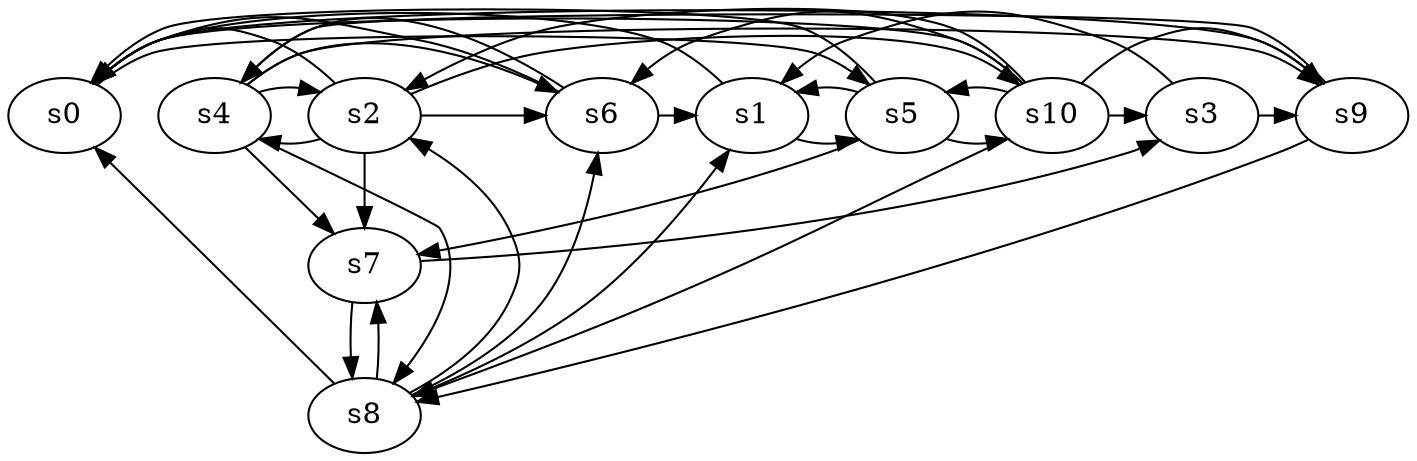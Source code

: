 digraph game_0800_complex_11 {
    s0 [name="s0", player=0];
    s1 [name="s1", player=1];
    s2 [name="s2", player=1, target=1];
    s3 [name="s3", player=1];
    s4 [name="s4", player=1, target=1];
    s5 [name="s5", player=1, target=1];
    s6 [name="s6", player=0, target=1];
    s7 [name="s7", player=0];
    s8 [name="s8", player=0];
    s9 [name="s9", player=1];
    s10 [name="s10", player=1, target=1];

    s0 -> s5 [constraint="time == 7 || time == 17"];
    s0 -> s9 [constraint="time % 5 == 1 || time % 5 == 3"];
    s1 -> s0 [constraint="time % 2 == 0 && time % 5 == 0"];
    s1 -> s5 [constraint="time % 4 == 3 && time % 3 == 2"];
    s2 -> s0 [constraint="!(time % 6 == 2)"];
    s2 -> s4 [constraint="!(time % 2 == 0)"];
    s2 -> s6 [constraint="time % 7 == 6"];
    s2 -> s7;
    s2 -> s10 [constraint="time % 3 == 0 || time % 3 == 2"];
    s3 -> s1 [constraint="time % 4 == 3 && time % 3 == 2"];
    s3 -> s9 [constraint="time % 8 == 2"];
    s4 -> s2 [constraint="!(time % 6 == 4)"];
    s4 -> s6 [constraint="!(time % 2 == 0)"];
    s4 -> s7 [constraint="time % 2 == 0 && time % 5 == 3"];
    s4 -> s8 [constraint="time % 4 == 2 && time % 5 == 1"];
    s4 -> s9 [constraint="!(time % 2 == 0)"];
    s5 -> s0 [constraint="time % 2 == 1"];
    s5 -> s1 [constraint="time % 2 == 1 && time % 4 == 0"];
    s5 -> s7 [constraint="time % 5 == 4"];
    s5 -> s10 [constraint="time == 12 || time == 15 || time == 22 || time == 29"];
    s6 -> s0 [constraint="time % 3 == 2 && time % 4 == 0"];
    s6 -> s1 [constraint="!(time % 2 == 0)"];
    s6 -> s4 [constraint="time % 8 == 1"];
    s7 -> s3 [constraint="time % 3 == 1 && time % 4 == 2"];
    s7 -> s8;
    s8 -> s0 [constraint="time % 2 == 1"];
    s8 -> s1 [constraint="time % 8 == 3"];
    s8 -> s2 [constraint="time % 2 == 1 || time % 4 == 2"];
    s8 -> s6 [constraint="time == 0 || time == 6 || time == 7 || time == 10 || time == 12"];
    s8 -> s7 [constraint="time % 4 == 3"];
    s9 -> s4 [constraint="time % 3 == 2 || time % 3 == 2"];
    s9 -> s8 [constraint="time % 2 == 1 && time % 3 == 2"];
    s10 -> s0 [constraint="time % 7 == 1"];
    s10 -> s2 [constraint="!(time % 4 == 0)"];
    s10 -> s3 [constraint="time % 2 == 0 && time % 5 == 2"];
    s10 -> s5 [constraint="time == 6 || time == 9 || time == 18"];
    s10 -> s6 [constraint="time % 5 == 2 || time % 2 == 1"];
    s10 -> s8 [constraint="time == 23"];
    s10 -> s9 [constraint="time % 5 == 3 || time % 5 == 1"];
}
